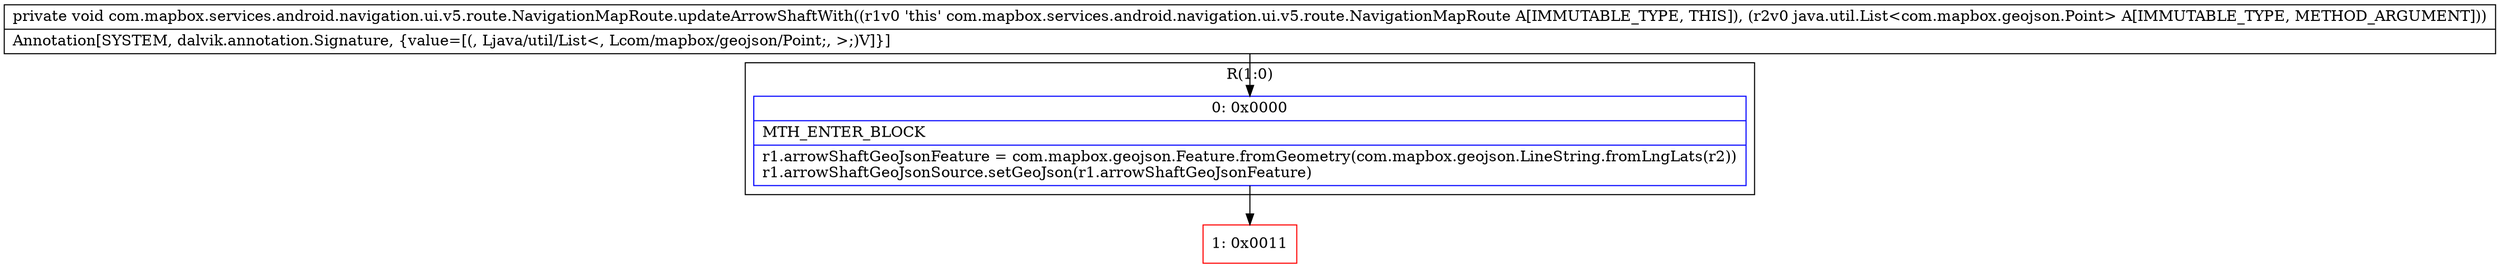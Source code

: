 digraph "CFG forcom.mapbox.services.android.navigation.ui.v5.route.NavigationMapRoute.updateArrowShaftWith(Ljava\/util\/List;)V" {
subgraph cluster_Region_1776610661 {
label = "R(1:0)";
node [shape=record,color=blue];
Node_0 [shape=record,label="{0\:\ 0x0000|MTH_ENTER_BLOCK\l|r1.arrowShaftGeoJsonFeature = com.mapbox.geojson.Feature.fromGeometry(com.mapbox.geojson.LineString.fromLngLats(r2))\lr1.arrowShaftGeoJsonSource.setGeoJson(r1.arrowShaftGeoJsonFeature)\l}"];
}
Node_1 [shape=record,color=red,label="{1\:\ 0x0011}"];
MethodNode[shape=record,label="{private void com.mapbox.services.android.navigation.ui.v5.route.NavigationMapRoute.updateArrowShaftWith((r1v0 'this' com.mapbox.services.android.navigation.ui.v5.route.NavigationMapRoute A[IMMUTABLE_TYPE, THIS]), (r2v0 java.util.List\<com.mapbox.geojson.Point\> A[IMMUTABLE_TYPE, METHOD_ARGUMENT]))  | Annotation[SYSTEM, dalvik.annotation.Signature, \{value=[(, Ljava\/util\/List\<, Lcom\/mapbox\/geojson\/Point;, \>;)V]\}]\l}"];
MethodNode -> Node_0;
Node_0 -> Node_1;
}

